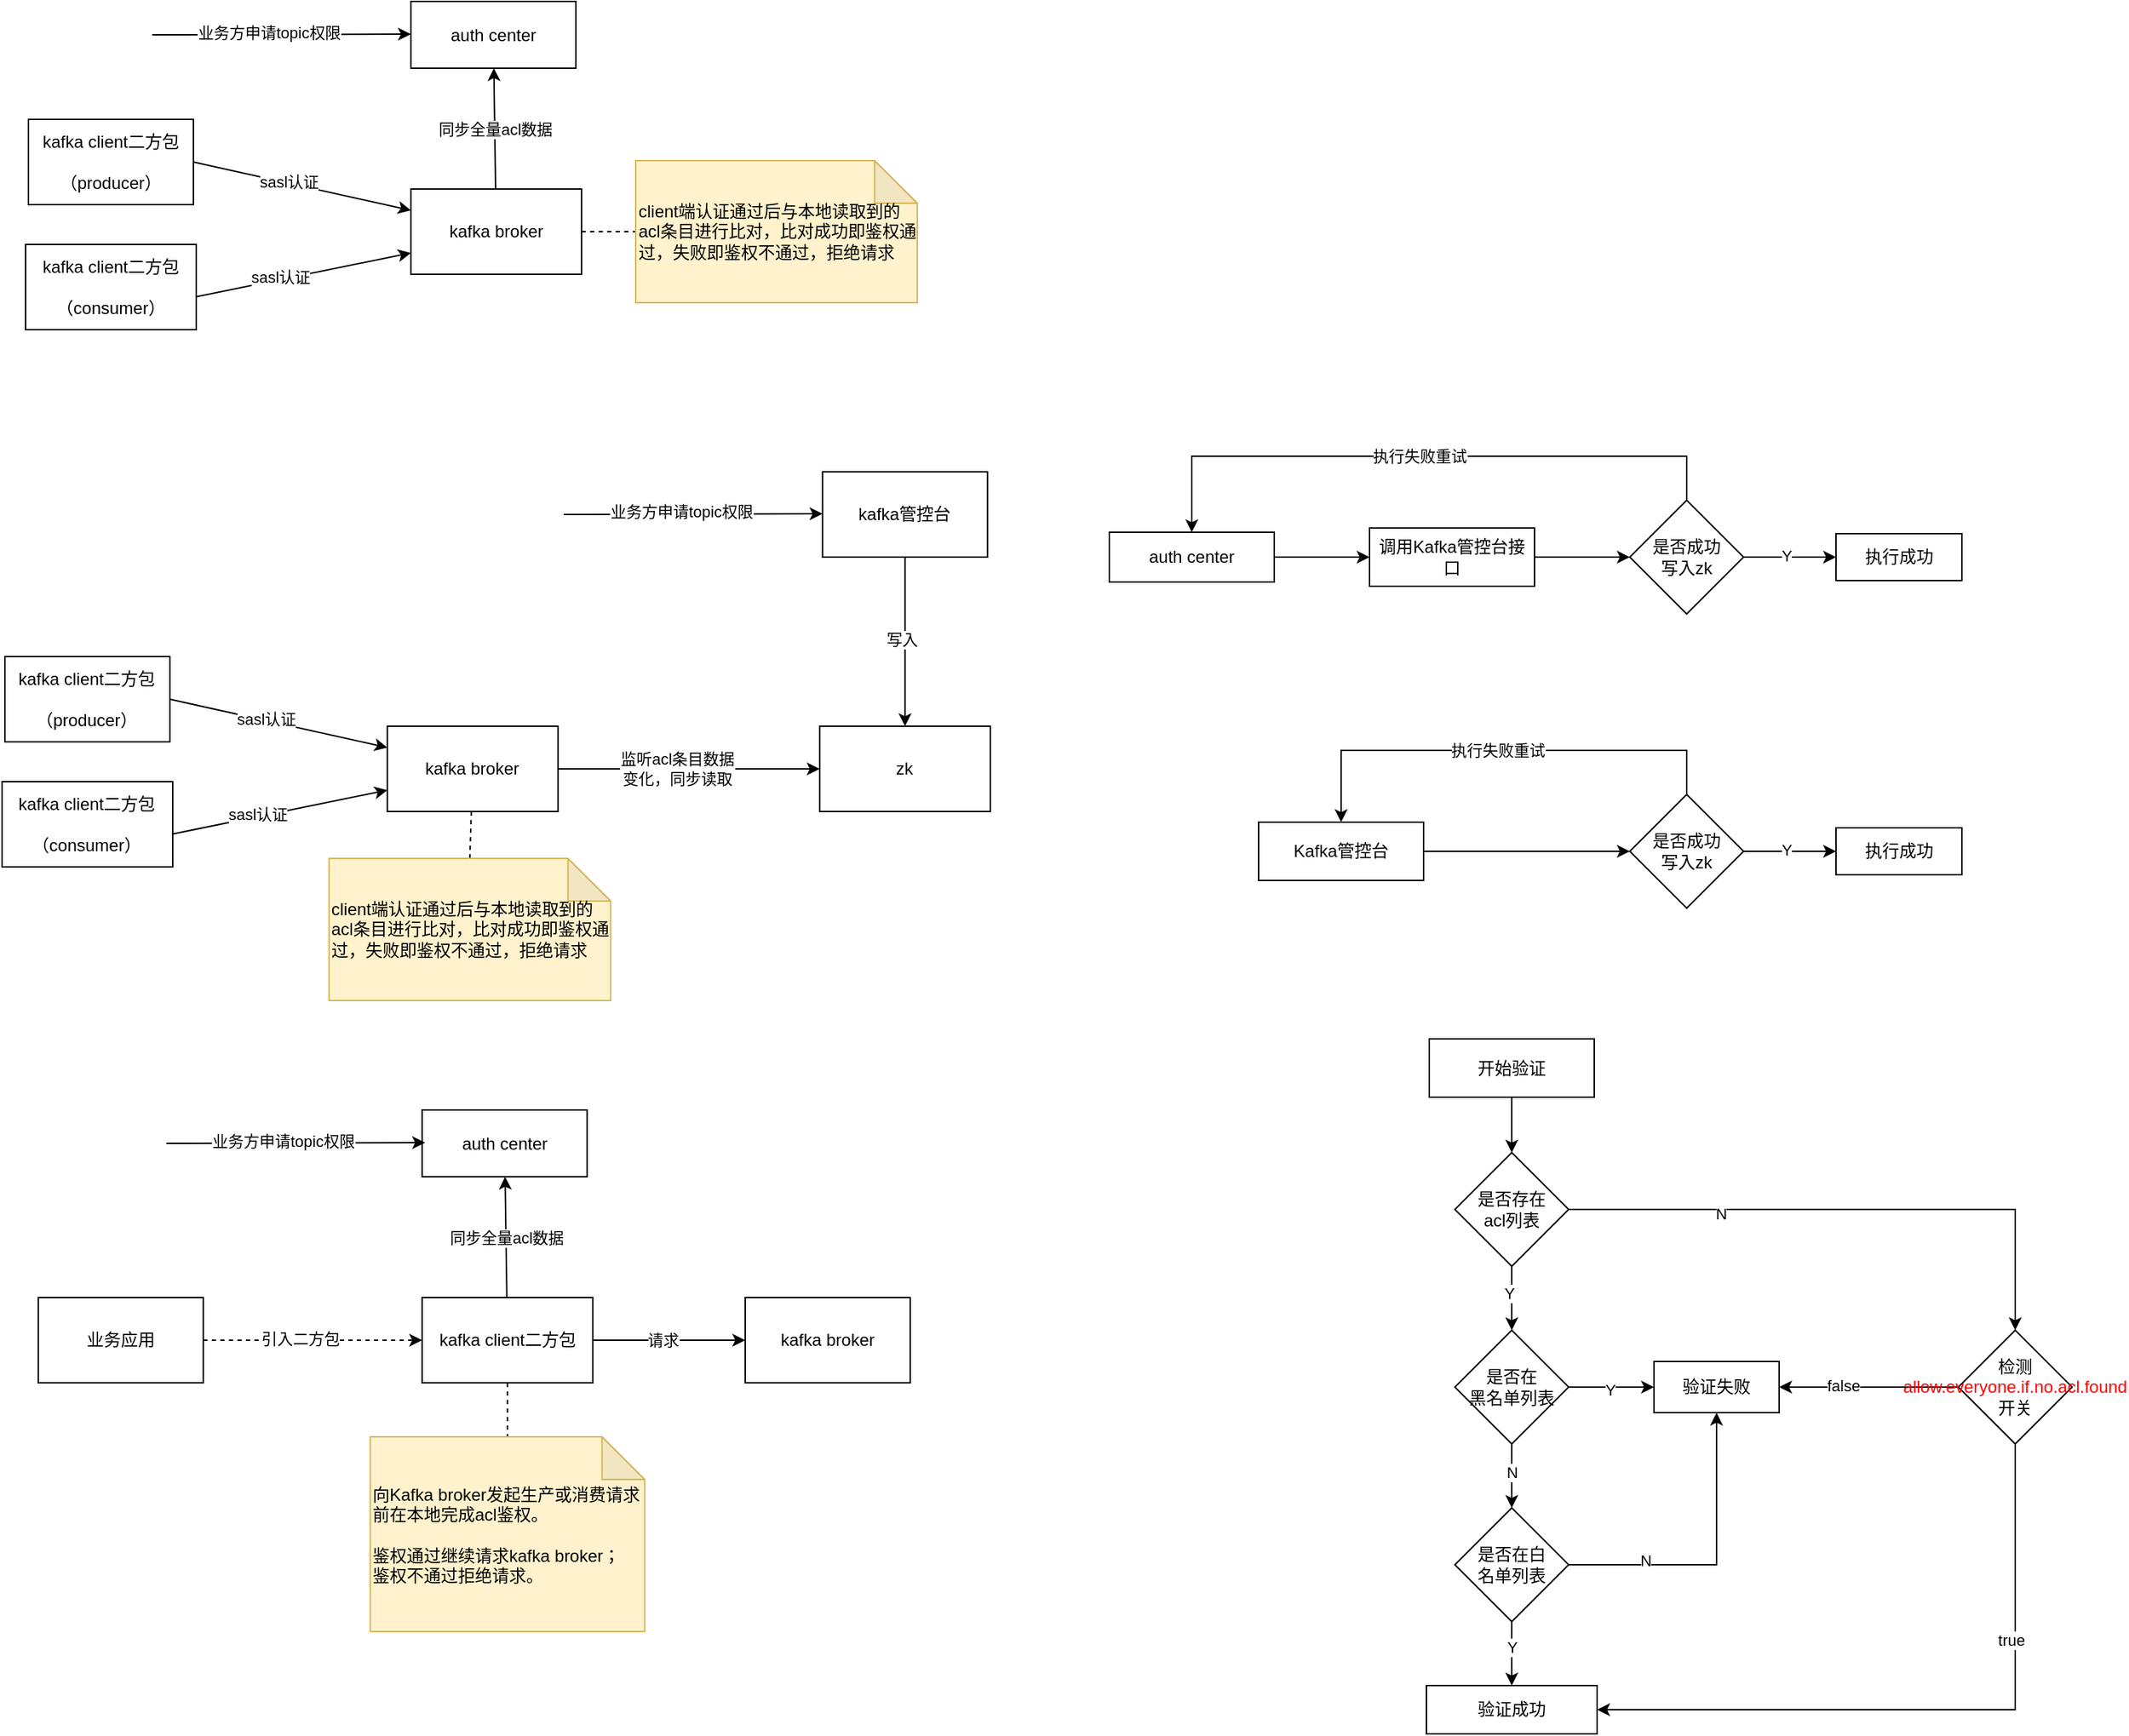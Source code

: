 <mxfile version="15.7.3" type="github">
  <diagram id="Uczro51jpl-yvH97A21P" name="第 1 页">
    <mxGraphModel dx="1426" dy="803" grid="0" gridSize="10" guides="1" tooltips="1" connect="1" arrows="1" fold="1" page="0" pageScale="1" pageWidth="827" pageHeight="1169" math="0" shadow="0">
      <root>
        <mxCell id="0" />
        <mxCell id="1" parent="0" />
        <mxCell id="M8erzikhFiW7y3PfaSRm-39" value="同步全量acl数据" style="edgeStyle=none;rounded=0;orthogonalLoop=1;jettySize=auto;html=1;" parent="1" source="M8erzikhFiW7y3PfaSRm-1" target="M8erzikhFiW7y3PfaSRm-11" edge="1">
          <mxGeometry relative="1" as="geometry" />
        </mxCell>
        <mxCell id="M8erzikhFiW7y3PfaSRm-40" style="edgeStyle=none;rounded=0;orthogonalLoop=1;jettySize=auto;html=1;entryX=0;entryY=0.5;entryDx=0;entryDy=0;entryPerimeter=0;dashed=1;endArrow=none;endFill=0;" parent="1" source="M8erzikhFiW7y3PfaSRm-1" target="M8erzikhFiW7y3PfaSRm-19" edge="1">
          <mxGeometry relative="1" as="geometry" />
        </mxCell>
        <mxCell id="M8erzikhFiW7y3PfaSRm-1" value="kafka broker" style="rounded=0;whiteSpace=wrap;html=1;" parent="1" vertex="1">
          <mxGeometry x="363.91" y="165" width="120" height="60" as="geometry" />
        </mxCell>
        <mxCell id="M8erzikhFiW7y3PfaSRm-5" style="edgeStyle=none;rounded=0;orthogonalLoop=1;jettySize=auto;html=1;entryX=0;entryY=0.25;entryDx=0;entryDy=0;exitX=1;exitY=0.5;exitDx=0;exitDy=0;" parent="1" source="M8erzikhFiW7y3PfaSRm-2" target="M8erzikhFiW7y3PfaSRm-1" edge="1">
          <mxGeometry relative="1" as="geometry" />
        </mxCell>
        <mxCell id="M8erzikhFiW7y3PfaSRm-6" value="sasl认证" style="edgeLabel;html=1;align=center;verticalAlign=middle;resizable=0;points=[];" parent="M8erzikhFiW7y3PfaSRm-5" vertex="1" connectable="0">
          <mxGeometry x="-0.123" y="1" relative="1" as="geometry">
            <mxPoint as="offset" />
          </mxGeometry>
        </mxCell>
        <mxCell id="M8erzikhFiW7y3PfaSRm-2" value="kafka client二方包&lt;br&gt;&lt;br&gt;（producer）" style="rounded=0;whiteSpace=wrap;html=1;" parent="1" vertex="1">
          <mxGeometry x="95" y="116" width="116" height="60" as="geometry" />
        </mxCell>
        <mxCell id="M8erzikhFiW7y3PfaSRm-7" style="edgeStyle=none;rounded=0;orthogonalLoop=1;jettySize=auto;html=1;entryX=0;entryY=0.75;entryDx=0;entryDy=0;exitX=0.992;exitY=0.617;exitDx=0;exitDy=0;exitPerimeter=0;" parent="1" source="M8erzikhFiW7y3PfaSRm-3" target="M8erzikhFiW7y3PfaSRm-1" edge="1">
          <mxGeometry relative="1" as="geometry" />
        </mxCell>
        <mxCell id="M8erzikhFiW7y3PfaSRm-8" value="sasl认证" style="edgeLabel;html=1;align=center;verticalAlign=middle;resizable=0;points=[];" parent="M8erzikhFiW7y3PfaSRm-7" vertex="1" connectable="0">
          <mxGeometry x="-0.209" y="2" relative="1" as="geometry">
            <mxPoint as="offset" />
          </mxGeometry>
        </mxCell>
        <mxCell id="M8erzikhFiW7y3PfaSRm-3" value="kafka client二方包&lt;br&gt;&lt;br&gt;（consumer）" style="rounded=0;whiteSpace=wrap;html=1;" parent="1" vertex="1">
          <mxGeometry x="93" y="204" width="120" height="60" as="geometry" />
        </mxCell>
        <mxCell id="M8erzikhFiW7y3PfaSRm-11" value="auth center" style="rounded=0;whiteSpace=wrap;html=1;" parent="1" vertex="1">
          <mxGeometry x="363.91" y="33" width="116" height="47" as="geometry" />
        </mxCell>
        <mxCell id="M8erzikhFiW7y3PfaSRm-19" value="client端认证通过后与本地读取到的acl条目进行比对，比对成功即鉴权通过，失败即鉴权不通过，拒绝请求" style="shape=note;whiteSpace=wrap;html=1;backgroundOutline=1;darkOpacity=0.05;fillColor=#fff2cc;strokeColor=#d6b656;align=left;" parent="1" vertex="1">
          <mxGeometry x="522" y="145" width="198" height="100" as="geometry" />
        </mxCell>
        <mxCell id="M8erzikhFiW7y3PfaSRm-21" style="edgeStyle=none;rounded=0;orthogonalLoop=1;jettySize=auto;html=1;" parent="1" source="M8erzikhFiW7y3PfaSRm-24" target="M8erzikhFiW7y3PfaSRm-31" edge="1">
          <mxGeometry relative="1" as="geometry" />
        </mxCell>
        <mxCell id="M8erzikhFiW7y3PfaSRm-22" value="监听acl条目数据&lt;br&gt;变化，同步读取" style="edgeLabel;html=1;align=center;verticalAlign=middle;resizable=0;points=[];" parent="M8erzikhFiW7y3PfaSRm-21" vertex="1" connectable="0">
          <mxGeometry x="-0.282" y="1" relative="1" as="geometry">
            <mxPoint x="17" y="1" as="offset" />
          </mxGeometry>
        </mxCell>
        <mxCell id="M8erzikhFiW7y3PfaSRm-23" style="edgeStyle=none;rounded=0;orthogonalLoop=1;jettySize=auto;html=1;entryX=0.5;entryY=0;entryDx=0;entryDy=0;entryPerimeter=0;dashed=1;endArrow=none;endFill=0;" parent="1" source="M8erzikhFiW7y3PfaSRm-24" target="M8erzikhFiW7y3PfaSRm-38" edge="1">
          <mxGeometry relative="1" as="geometry" />
        </mxCell>
        <mxCell id="M8erzikhFiW7y3PfaSRm-24" value="kafka broker" style="rounded=0;whiteSpace=wrap;html=1;" parent="1" vertex="1">
          <mxGeometry x="347.36" y="543" width="120" height="60" as="geometry" />
        </mxCell>
        <mxCell id="M8erzikhFiW7y3PfaSRm-25" style="edgeStyle=none;rounded=0;orthogonalLoop=1;jettySize=auto;html=1;entryX=0;entryY=0.25;entryDx=0;entryDy=0;exitX=1;exitY=0.5;exitDx=0;exitDy=0;" parent="1" source="M8erzikhFiW7y3PfaSRm-27" target="M8erzikhFiW7y3PfaSRm-24" edge="1">
          <mxGeometry relative="1" as="geometry" />
        </mxCell>
        <mxCell id="M8erzikhFiW7y3PfaSRm-26" value="sasl认证" style="edgeLabel;html=1;align=center;verticalAlign=middle;resizable=0;points=[];" parent="M8erzikhFiW7y3PfaSRm-25" vertex="1" connectable="0">
          <mxGeometry x="-0.123" y="1" relative="1" as="geometry">
            <mxPoint as="offset" />
          </mxGeometry>
        </mxCell>
        <mxCell id="M8erzikhFiW7y3PfaSRm-27" value="kafka client二方包&lt;br&gt;&lt;br&gt;（producer）" style="rounded=0;whiteSpace=wrap;html=1;" parent="1" vertex="1">
          <mxGeometry x="78.45" y="494" width="116" height="60" as="geometry" />
        </mxCell>
        <mxCell id="M8erzikhFiW7y3PfaSRm-28" style="edgeStyle=none;rounded=0;orthogonalLoop=1;jettySize=auto;html=1;entryX=0;entryY=0.75;entryDx=0;entryDy=0;exitX=0.992;exitY=0.617;exitDx=0;exitDy=0;exitPerimeter=0;" parent="1" source="M8erzikhFiW7y3PfaSRm-30" target="M8erzikhFiW7y3PfaSRm-24" edge="1">
          <mxGeometry relative="1" as="geometry" />
        </mxCell>
        <mxCell id="M8erzikhFiW7y3PfaSRm-29" value="sasl认证" style="edgeLabel;html=1;align=center;verticalAlign=middle;resizable=0;points=[];" parent="M8erzikhFiW7y3PfaSRm-28" vertex="1" connectable="0">
          <mxGeometry x="-0.209" y="2" relative="1" as="geometry">
            <mxPoint as="offset" />
          </mxGeometry>
        </mxCell>
        <mxCell id="M8erzikhFiW7y3PfaSRm-30" value="kafka client二方包&lt;br&gt;&lt;br&gt;（consumer）" style="rounded=0;whiteSpace=wrap;html=1;" parent="1" vertex="1">
          <mxGeometry x="76.45" y="582" width="120" height="60" as="geometry" />
        </mxCell>
        <mxCell id="M8erzikhFiW7y3PfaSRm-31" value="zk" style="rounded=0;whiteSpace=wrap;html=1;" parent="1" vertex="1">
          <mxGeometry x="651.36" y="543" width="120" height="60" as="geometry" />
        </mxCell>
        <mxCell id="M8erzikhFiW7y3PfaSRm-35" style="edgeStyle=none;rounded=0;orthogonalLoop=1;jettySize=auto;html=1;" parent="1" source="M8erzikhFiW7y3PfaSRm-37" target="M8erzikhFiW7y3PfaSRm-31" edge="1">
          <mxGeometry relative="1" as="geometry" />
        </mxCell>
        <mxCell id="M8erzikhFiW7y3PfaSRm-36" value="写入" style="edgeLabel;html=1;align=center;verticalAlign=middle;resizable=0;points=[];" parent="M8erzikhFiW7y3PfaSRm-35" vertex="1" connectable="0">
          <mxGeometry x="-0.025" y="-3" relative="1" as="geometry">
            <mxPoint as="offset" />
          </mxGeometry>
        </mxCell>
        <mxCell id="M8erzikhFiW7y3PfaSRm-37" value="kafka管控台" style="rounded=0;whiteSpace=wrap;html=1;" parent="1" vertex="1">
          <mxGeometry x="653.36" y="364" width="116" height="60" as="geometry" />
        </mxCell>
        <mxCell id="M8erzikhFiW7y3PfaSRm-38" value="client端认证通过后与本地读取到的acl条目进行比对，比对成功即鉴权通过，失败即鉴权不通过，拒绝请求" style="shape=note;whiteSpace=wrap;html=1;backgroundOutline=1;darkOpacity=0.05;fillColor=#fff2cc;strokeColor=#d6b656;align=left;" parent="1" vertex="1">
          <mxGeometry x="306.36" y="636" width="198" height="100" as="geometry" />
        </mxCell>
        <mxCell id="M8erzikhFiW7y3PfaSRm-41" value="" style="endArrow=classic;html=1;rounded=0;" parent="1" edge="1">
          <mxGeometry width="50" height="50" relative="1" as="geometry">
            <mxPoint x="471.45" y="394" as="sourcePoint" />
            <mxPoint x="653.36" y="393.5" as="targetPoint" />
          </mxGeometry>
        </mxCell>
        <mxCell id="M8erzikhFiW7y3PfaSRm-42" value="业务方申请topic权限" style="edgeLabel;html=1;align=center;verticalAlign=middle;resizable=0;points=[];" parent="M8erzikhFiW7y3PfaSRm-41" vertex="1" connectable="0">
          <mxGeometry x="-0.295" y="1" relative="1" as="geometry">
            <mxPoint x="18" y="-1" as="offset" />
          </mxGeometry>
        </mxCell>
        <mxCell id="M8erzikhFiW7y3PfaSRm-43" value="同步全量acl数据" style="edgeStyle=none;rounded=0;orthogonalLoop=1;jettySize=auto;html=1;" parent="1" source="M8erzikhFiW7y3PfaSRm-45" target="M8erzikhFiW7y3PfaSRm-52" edge="1">
          <mxGeometry relative="1" as="geometry" />
        </mxCell>
        <mxCell id="M8erzikhFiW7y3PfaSRm-44" style="edgeStyle=none;rounded=0;orthogonalLoop=1;jettySize=auto;html=1;entryX=0.5;entryY=0;entryDx=0;entryDy=0;entryPerimeter=0;dashed=1;endArrow=none;endFill=0;" parent="1" source="M8erzikhFiW7y3PfaSRm-45" target="M8erzikhFiW7y3PfaSRm-53" edge="1">
          <mxGeometry relative="1" as="geometry" />
        </mxCell>
        <mxCell id="M8erzikhFiW7y3PfaSRm-58" style="edgeStyle=none;rounded=0;orthogonalLoop=1;jettySize=auto;html=1;entryX=0;entryY=0.5;entryDx=0;entryDy=0;endArrow=classic;endFill=1;" parent="1" source="M8erzikhFiW7y3PfaSRm-45" target="M8erzikhFiW7y3PfaSRm-57" edge="1">
          <mxGeometry relative="1" as="geometry" />
        </mxCell>
        <mxCell id="M8erzikhFiW7y3PfaSRm-59" value="请求" style="edgeLabel;html=1;align=center;verticalAlign=middle;resizable=0;points=[];" parent="M8erzikhFiW7y3PfaSRm-58" vertex="1" connectable="0">
          <mxGeometry x="-0.082" relative="1" as="geometry">
            <mxPoint as="offset" />
          </mxGeometry>
        </mxCell>
        <mxCell id="M8erzikhFiW7y3PfaSRm-45" value="kafka client二方包" style="rounded=0;whiteSpace=wrap;html=1;" parent="1" vertex="1">
          <mxGeometry x="371.82" y="945" width="120" height="60" as="geometry" />
        </mxCell>
        <mxCell id="M8erzikhFiW7y3PfaSRm-46" style="edgeStyle=none;rounded=0;orthogonalLoop=1;jettySize=auto;html=1;entryX=0;entryY=0.5;entryDx=0;entryDy=0;exitX=1;exitY=0.5;exitDx=0;exitDy=0;dashed=1;" parent="1" source="M8erzikhFiW7y3PfaSRm-48" target="M8erzikhFiW7y3PfaSRm-45" edge="1">
          <mxGeometry relative="1" as="geometry" />
        </mxCell>
        <mxCell id="M8erzikhFiW7y3PfaSRm-47" value="引入二方包" style="edgeLabel;html=1;align=center;verticalAlign=middle;resizable=0;points=[];" parent="M8erzikhFiW7y3PfaSRm-46" vertex="1" connectable="0">
          <mxGeometry x="-0.123" y="1" relative="1" as="geometry">
            <mxPoint as="offset" />
          </mxGeometry>
        </mxCell>
        <mxCell id="M8erzikhFiW7y3PfaSRm-48" value="业务应用" style="rounded=0;whiteSpace=wrap;html=1;" parent="1" vertex="1">
          <mxGeometry x="101.91" y="945" width="116" height="60" as="geometry" />
        </mxCell>
        <mxCell id="M8erzikhFiW7y3PfaSRm-52" value="auth center" style="rounded=0;whiteSpace=wrap;html=1;" parent="1" vertex="1">
          <mxGeometry x="371.82" y="813" width="116" height="47" as="geometry" />
        </mxCell>
        <mxCell id="M8erzikhFiW7y3PfaSRm-53" value="向Kafka broker发起生产或消费请求前在本地完成acl鉴权。&lt;br&gt;&lt;br&gt;鉴权通过继续请求kafka broker；&lt;br&gt;鉴权不通过拒绝请求。" style="shape=note;whiteSpace=wrap;html=1;backgroundOutline=1;darkOpacity=0.05;fillColor=#fff2cc;strokeColor=#d6b656;align=left;" parent="1" vertex="1">
          <mxGeometry x="335.32" y="1043" width="193" height="137" as="geometry" />
        </mxCell>
        <mxCell id="M8erzikhFiW7y3PfaSRm-57" value="kafka broker" style="rounded=0;whiteSpace=wrap;html=1;" parent="1" vertex="1">
          <mxGeometry x="599" y="945" width="116" height="60" as="geometry" />
        </mxCell>
        <mxCell id="L2M4xERiQ1L11NZPQG7T-5" value="" style="edgeStyle=orthogonalEdgeStyle;rounded=0;orthogonalLoop=1;jettySize=auto;html=1;" edge="1" parent="1" source="L2M4xERiQ1L11NZPQG7T-1" target="L2M4xERiQ1L11NZPQG7T-2">
          <mxGeometry relative="1" as="geometry">
            <mxPoint x="1102.5" y="387" as="targetPoint" />
          </mxGeometry>
        </mxCell>
        <mxCell id="L2M4xERiQ1L11NZPQG7T-1" value="auth center" style="rounded=0;whiteSpace=wrap;html=1;" vertex="1" parent="1">
          <mxGeometry x="855" y="406.5" width="116" height="35" as="geometry" />
        </mxCell>
        <mxCell id="L2M4xERiQ1L11NZPQG7T-2" value="调用Kafka管控台接口" style="rounded=0;whiteSpace=wrap;html=1;" vertex="1" parent="1">
          <mxGeometry x="1038" y="403.5" width="116" height="41" as="geometry" />
        </mxCell>
        <mxCell id="L2M4xERiQ1L11NZPQG7T-9" value="" style="edgeStyle=orthogonalEdgeStyle;rounded=0;orthogonalLoop=1;jettySize=auto;html=1;exitX=1;exitY=0.5;exitDx=0;exitDy=0;" edge="1" parent="1" source="L2M4xERiQ1L11NZPQG7T-2" target="L2M4xERiQ1L11NZPQG7T-8">
          <mxGeometry relative="1" as="geometry">
            <mxPoint x="1102.5" y="473" as="sourcePoint" />
          </mxGeometry>
        </mxCell>
        <mxCell id="L2M4xERiQ1L11NZPQG7T-12" value="" style="edgeStyle=orthogonalEdgeStyle;rounded=0;orthogonalLoop=1;jettySize=auto;html=1;" edge="1" parent="1" source="L2M4xERiQ1L11NZPQG7T-8" target="L2M4xERiQ1L11NZPQG7T-11">
          <mxGeometry relative="1" as="geometry" />
        </mxCell>
        <mxCell id="L2M4xERiQ1L11NZPQG7T-13" value="Y" style="edgeLabel;html=1;align=center;verticalAlign=middle;resizable=0;points=[];" vertex="1" connectable="0" parent="L2M4xERiQ1L11NZPQG7T-12">
          <mxGeometry x="-0.076" y="1" relative="1" as="geometry">
            <mxPoint as="offset" />
          </mxGeometry>
        </mxCell>
        <mxCell id="L2M4xERiQ1L11NZPQG7T-14" style="edgeStyle=orthogonalEdgeStyle;rounded=0;orthogonalLoop=1;jettySize=auto;html=1;entryX=0.5;entryY=0;entryDx=0;entryDy=0;exitX=0.5;exitY=0;exitDx=0;exitDy=0;" edge="1" parent="1" source="L2M4xERiQ1L11NZPQG7T-8" target="L2M4xERiQ1L11NZPQG7T-1">
          <mxGeometry relative="1" as="geometry">
            <Array as="points">
              <mxPoint x="1261" y="353" />
              <mxPoint x="913" y="353" />
            </Array>
          </mxGeometry>
        </mxCell>
        <mxCell id="L2M4xERiQ1L11NZPQG7T-15" value="执行失败重试" style="edgeLabel;html=1;align=center;verticalAlign=middle;resizable=0;points=[];" vertex="1" connectable="0" parent="L2M4xERiQ1L11NZPQG7T-14">
          <mxGeometry x="0.014" relative="1" as="geometry">
            <mxPoint as="offset" />
          </mxGeometry>
        </mxCell>
        <mxCell id="L2M4xERiQ1L11NZPQG7T-8" value="是否成功&lt;br&gt;写入zk" style="rhombus;whiteSpace=wrap;html=1;rounded=0;" vertex="1" parent="1">
          <mxGeometry x="1221" y="384" width="80" height="80" as="geometry" />
        </mxCell>
        <mxCell id="L2M4xERiQ1L11NZPQG7T-11" value="执行成功" style="whiteSpace=wrap;html=1;rounded=0;" vertex="1" parent="1">
          <mxGeometry x="1366" y="407.5" width="88.5" height="33" as="geometry" />
        </mxCell>
        <mxCell id="L2M4xERiQ1L11NZPQG7T-18" value="Kafka管控台" style="rounded=0;whiteSpace=wrap;html=1;" vertex="1" parent="1">
          <mxGeometry x="960" y="610.5" width="116" height="41" as="geometry" />
        </mxCell>
        <mxCell id="L2M4xERiQ1L11NZPQG7T-19" value="" style="edgeStyle=orthogonalEdgeStyle;rounded=0;orthogonalLoop=1;jettySize=auto;html=1;exitX=1;exitY=0.5;exitDx=0;exitDy=0;" edge="1" parent="1" source="L2M4xERiQ1L11NZPQG7T-18" target="L2M4xERiQ1L11NZPQG7T-24">
          <mxGeometry relative="1" as="geometry">
            <mxPoint x="1102.5" y="680" as="sourcePoint" />
          </mxGeometry>
        </mxCell>
        <mxCell id="L2M4xERiQ1L11NZPQG7T-20" value="" style="edgeStyle=orthogonalEdgeStyle;rounded=0;orthogonalLoop=1;jettySize=auto;html=1;" edge="1" parent="1" source="L2M4xERiQ1L11NZPQG7T-24" target="L2M4xERiQ1L11NZPQG7T-25">
          <mxGeometry relative="1" as="geometry" />
        </mxCell>
        <mxCell id="L2M4xERiQ1L11NZPQG7T-21" value="Y" style="edgeLabel;html=1;align=center;verticalAlign=middle;resizable=0;points=[];" vertex="1" connectable="0" parent="L2M4xERiQ1L11NZPQG7T-20">
          <mxGeometry x="-0.076" y="1" relative="1" as="geometry">
            <mxPoint as="offset" />
          </mxGeometry>
        </mxCell>
        <mxCell id="L2M4xERiQ1L11NZPQG7T-22" style="edgeStyle=orthogonalEdgeStyle;rounded=0;orthogonalLoop=1;jettySize=auto;html=1;entryX=0.5;entryY=0;entryDx=0;entryDy=0;exitX=0.5;exitY=0;exitDx=0;exitDy=0;" edge="1" parent="1" source="L2M4xERiQ1L11NZPQG7T-24" target="L2M4xERiQ1L11NZPQG7T-18">
          <mxGeometry relative="1" as="geometry">
            <Array as="points">
              <mxPoint x="1261" y="560" />
              <mxPoint x="1018" y="560" />
            </Array>
            <mxPoint x="913" y="613.5" as="targetPoint" />
          </mxGeometry>
        </mxCell>
        <mxCell id="L2M4xERiQ1L11NZPQG7T-23" value="执行失败重试" style="edgeLabel;html=1;align=center;verticalAlign=middle;resizable=0;points=[];" vertex="1" connectable="0" parent="L2M4xERiQ1L11NZPQG7T-22">
          <mxGeometry x="0.014" relative="1" as="geometry">
            <mxPoint as="offset" />
          </mxGeometry>
        </mxCell>
        <mxCell id="L2M4xERiQ1L11NZPQG7T-24" value="是否成功&lt;br&gt;写入zk" style="rhombus;whiteSpace=wrap;html=1;rounded=0;" vertex="1" parent="1">
          <mxGeometry x="1221" y="591" width="80" height="80" as="geometry" />
        </mxCell>
        <mxCell id="L2M4xERiQ1L11NZPQG7T-25" value="执行成功" style="whiteSpace=wrap;html=1;rounded=0;" vertex="1" parent="1">
          <mxGeometry x="1366" y="614.5" width="88.5" height="33" as="geometry" />
        </mxCell>
        <mxCell id="L2M4xERiQ1L11NZPQG7T-28" value="" style="edgeStyle=orthogonalEdgeStyle;rounded=0;orthogonalLoop=1;jettySize=auto;html=1;" edge="1" parent="1" source="L2M4xERiQ1L11NZPQG7T-26" target="L2M4xERiQ1L11NZPQG7T-27">
          <mxGeometry relative="1" as="geometry" />
        </mxCell>
        <mxCell id="L2M4xERiQ1L11NZPQG7T-26" value="开始验证" style="rounded=0;whiteSpace=wrap;html=1;" vertex="1" parent="1">
          <mxGeometry x="1080" y="763" width="116" height="41" as="geometry" />
        </mxCell>
        <mxCell id="L2M4xERiQ1L11NZPQG7T-30" value="" style="edgeStyle=orthogonalEdgeStyle;rounded=0;orthogonalLoop=1;jettySize=auto;html=1;" edge="1" parent="1" source="L2M4xERiQ1L11NZPQG7T-27" target="L2M4xERiQ1L11NZPQG7T-29">
          <mxGeometry relative="1" as="geometry" />
        </mxCell>
        <mxCell id="L2M4xERiQ1L11NZPQG7T-31" value="Y" style="edgeLabel;html=1;align=center;verticalAlign=middle;resizable=0;points=[];" vertex="1" connectable="0" parent="L2M4xERiQ1L11NZPQG7T-30">
          <mxGeometry x="-0.15" y="-2" relative="1" as="geometry">
            <mxPoint as="offset" />
          </mxGeometry>
        </mxCell>
        <mxCell id="L2M4xERiQ1L11NZPQG7T-39" value="" style="edgeStyle=orthogonalEdgeStyle;rounded=0;orthogonalLoop=1;jettySize=auto;html=1;entryX=0.5;entryY=0;entryDx=0;entryDy=0;" edge="1" parent="1" source="L2M4xERiQ1L11NZPQG7T-27" target="L2M4xERiQ1L11NZPQG7T-38">
          <mxGeometry relative="1" as="geometry" />
        </mxCell>
        <mxCell id="L2M4xERiQ1L11NZPQG7T-42" value="N" style="edgeLabel;html=1;align=center;verticalAlign=middle;resizable=0;points=[];" vertex="1" connectable="0" parent="L2M4xERiQ1L11NZPQG7T-39">
          <mxGeometry x="-0.465" y="-3" relative="1" as="geometry">
            <mxPoint as="offset" />
          </mxGeometry>
        </mxCell>
        <mxCell id="L2M4xERiQ1L11NZPQG7T-27" value="是否存在&lt;br&gt;acl列表" style="rhombus;whiteSpace=wrap;html=1;rounded=0;" vertex="1" parent="1">
          <mxGeometry x="1098" y="843" width="80" height="80" as="geometry" />
        </mxCell>
        <mxCell id="L2M4xERiQ1L11NZPQG7T-33" value="" style="edgeStyle=orthogonalEdgeStyle;rounded=0;orthogonalLoop=1;jettySize=auto;html=1;" edge="1" parent="1" source="L2M4xERiQ1L11NZPQG7T-29" target="L2M4xERiQ1L11NZPQG7T-32">
          <mxGeometry relative="1" as="geometry" />
        </mxCell>
        <mxCell id="L2M4xERiQ1L11NZPQG7T-34" value="N" style="edgeLabel;html=1;align=center;verticalAlign=middle;resizable=0;points=[];" vertex="1" connectable="0" parent="L2M4xERiQ1L11NZPQG7T-33">
          <mxGeometry x="-0.111" relative="1" as="geometry">
            <mxPoint as="offset" />
          </mxGeometry>
        </mxCell>
        <mxCell id="L2M4xERiQ1L11NZPQG7T-44" value="" style="edgeStyle=orthogonalEdgeStyle;rounded=0;orthogonalLoop=1;jettySize=auto;html=1;" edge="1" parent="1" source="L2M4xERiQ1L11NZPQG7T-29" target="L2M4xERiQ1L11NZPQG7T-43">
          <mxGeometry relative="1" as="geometry" />
        </mxCell>
        <mxCell id="L2M4xERiQ1L11NZPQG7T-45" value="Y" style="edgeLabel;html=1;align=center;verticalAlign=middle;resizable=0;points=[];" vertex="1" connectable="0" parent="L2M4xERiQ1L11NZPQG7T-44">
          <mxGeometry x="-0.033" y="-2" relative="1" as="geometry">
            <mxPoint as="offset" />
          </mxGeometry>
        </mxCell>
        <mxCell id="L2M4xERiQ1L11NZPQG7T-29" value="是否在&lt;br&gt;黑名单列表" style="rhombus;whiteSpace=wrap;html=1;rounded=0;" vertex="1" parent="1">
          <mxGeometry x="1098" y="968" width="80" height="80" as="geometry" />
        </mxCell>
        <mxCell id="L2M4xERiQ1L11NZPQG7T-36" value="" style="edgeStyle=orthogonalEdgeStyle;rounded=0;orthogonalLoop=1;jettySize=auto;html=1;" edge="1" parent="1" source="L2M4xERiQ1L11NZPQG7T-32" target="L2M4xERiQ1L11NZPQG7T-35">
          <mxGeometry relative="1" as="geometry" />
        </mxCell>
        <mxCell id="L2M4xERiQ1L11NZPQG7T-37" value="Y" style="edgeLabel;html=1;align=center;verticalAlign=middle;resizable=0;points=[];" vertex="1" connectable="0" parent="L2M4xERiQ1L11NZPQG7T-36">
          <mxGeometry x="-0.2" relative="1" as="geometry">
            <mxPoint as="offset" />
          </mxGeometry>
        </mxCell>
        <mxCell id="L2M4xERiQ1L11NZPQG7T-46" style="edgeStyle=orthogonalEdgeStyle;rounded=0;orthogonalLoop=1;jettySize=auto;html=1;entryX=0.5;entryY=1;entryDx=0;entryDy=0;" edge="1" parent="1" source="L2M4xERiQ1L11NZPQG7T-32" target="L2M4xERiQ1L11NZPQG7T-43">
          <mxGeometry relative="1" as="geometry" />
        </mxCell>
        <mxCell id="L2M4xERiQ1L11NZPQG7T-47" value="N" style="edgeLabel;html=1;align=center;verticalAlign=middle;resizable=0;points=[];" vertex="1" connectable="0" parent="L2M4xERiQ1L11NZPQG7T-46">
          <mxGeometry x="-0.488" y="3" relative="1" as="geometry">
            <mxPoint as="offset" />
          </mxGeometry>
        </mxCell>
        <mxCell id="L2M4xERiQ1L11NZPQG7T-32" value="是否在白&lt;br&gt;名单列表" style="rhombus;whiteSpace=wrap;html=1;rounded=0;" vertex="1" parent="1">
          <mxGeometry x="1098" y="1093" width="80" height="80" as="geometry" />
        </mxCell>
        <mxCell id="L2M4xERiQ1L11NZPQG7T-35" value="验证成功" style="whiteSpace=wrap;html=1;rounded=0;" vertex="1" parent="1">
          <mxGeometry x="1078" y="1218" width="120" height="34" as="geometry" />
        </mxCell>
        <mxCell id="L2M4xERiQ1L11NZPQG7T-40" style="edgeStyle=orthogonalEdgeStyle;rounded=0;orthogonalLoop=1;jettySize=auto;html=1;exitX=0.5;exitY=1;exitDx=0;exitDy=0;entryX=1;entryY=0.5;entryDx=0;entryDy=0;" edge="1" parent="1" source="L2M4xERiQ1L11NZPQG7T-38" target="L2M4xERiQ1L11NZPQG7T-35">
          <mxGeometry relative="1" as="geometry" />
        </mxCell>
        <mxCell id="L2M4xERiQ1L11NZPQG7T-41" value="true" style="edgeLabel;html=1;align=center;verticalAlign=middle;resizable=0;points=[];" vertex="1" connectable="0" parent="L2M4xERiQ1L11NZPQG7T-40">
          <mxGeometry x="-0.426" y="-3" relative="1" as="geometry">
            <mxPoint as="offset" />
          </mxGeometry>
        </mxCell>
        <mxCell id="L2M4xERiQ1L11NZPQG7T-48" style="edgeStyle=orthogonalEdgeStyle;rounded=0;orthogonalLoop=1;jettySize=auto;html=1;entryX=1;entryY=0.5;entryDx=0;entryDy=0;" edge="1" parent="1" source="L2M4xERiQ1L11NZPQG7T-38" target="L2M4xERiQ1L11NZPQG7T-43">
          <mxGeometry relative="1" as="geometry" />
        </mxCell>
        <mxCell id="L2M4xERiQ1L11NZPQG7T-49" value="false" style="edgeLabel;html=1;align=center;verticalAlign=middle;resizable=0;points=[];" vertex="1" connectable="0" parent="L2M4xERiQ1L11NZPQG7T-48">
          <mxGeometry x="0.286" y="-1" relative="1" as="geometry">
            <mxPoint as="offset" />
          </mxGeometry>
        </mxCell>
        <mxCell id="L2M4xERiQ1L11NZPQG7T-38" value="检测&lt;br&gt;&lt;font color=&quot;#ff0000&quot;&gt;allow.everyone.if.no.acl.found&lt;br&gt;&lt;/font&gt;开关" style="rhombus;whiteSpace=wrap;html=1;rounded=0;" vertex="1" parent="1">
          <mxGeometry x="1452" y="968" width="80" height="80" as="geometry" />
        </mxCell>
        <mxCell id="L2M4xERiQ1L11NZPQG7T-43" value="验证失败" style="whiteSpace=wrap;html=1;rounded=0;" vertex="1" parent="1">
          <mxGeometry x="1238" y="990" width="88" height="36" as="geometry" />
        </mxCell>
        <mxCell id="L2M4xERiQ1L11NZPQG7T-50" value="" style="endArrow=classic;html=1;rounded=0;" edge="1" parent="1">
          <mxGeometry width="50" height="50" relative="1" as="geometry">
            <mxPoint x="182.0" y="56.5" as="sourcePoint" />
            <mxPoint x="363.91" y="56" as="targetPoint" />
          </mxGeometry>
        </mxCell>
        <mxCell id="L2M4xERiQ1L11NZPQG7T-51" value="业务方申请topic权限" style="edgeLabel;html=1;align=center;verticalAlign=middle;resizable=0;points=[];" vertex="1" connectable="0" parent="L2M4xERiQ1L11NZPQG7T-50">
          <mxGeometry x="-0.295" y="1" relative="1" as="geometry">
            <mxPoint x="18" y="-1" as="offset" />
          </mxGeometry>
        </mxCell>
        <mxCell id="L2M4xERiQ1L11NZPQG7T-52" value="" style="endArrow=classic;html=1;rounded=0;" edge="1" parent="1">
          <mxGeometry width="50" height="50" relative="1" as="geometry">
            <mxPoint x="192.0" y="836.5" as="sourcePoint" />
            <mxPoint x="373.91" y="836" as="targetPoint" />
          </mxGeometry>
        </mxCell>
        <mxCell id="L2M4xERiQ1L11NZPQG7T-53" value="业务方申请topic权限" style="edgeLabel;html=1;align=center;verticalAlign=middle;resizable=0;points=[];" vertex="1" connectable="0" parent="L2M4xERiQ1L11NZPQG7T-52">
          <mxGeometry x="-0.295" y="1" relative="1" as="geometry">
            <mxPoint x="18" y="-1" as="offset" />
          </mxGeometry>
        </mxCell>
      </root>
    </mxGraphModel>
  </diagram>
</mxfile>
